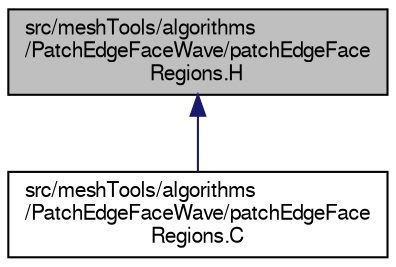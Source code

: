 digraph "src/meshTools/algorithms/PatchEdgeFaceWave/patchEdgeFaceRegions.H"
{
  bgcolor="transparent";
  edge [fontname="FreeSans",fontsize="10",labelfontname="FreeSans",labelfontsize="10"];
  node [fontname="FreeSans",fontsize="10",shape=record];
  Node1 [label="src/meshTools/algorithms\l/PatchEdgeFaceWave/patchEdgeFace\lRegions.H",height=0.2,width=0.4,color="black", fillcolor="grey75", style="filled" fontcolor="black"];
  Node1 -> Node2 [dir="back",color="midnightblue",fontsize="10",style="solid",fontname="FreeSans"];
  Node2 [label="src/meshTools/algorithms\l/PatchEdgeFaceWave/patchEdgeFace\lRegions.C",height=0.2,width=0.4,color="black",URL="$a06688.html"];
}
